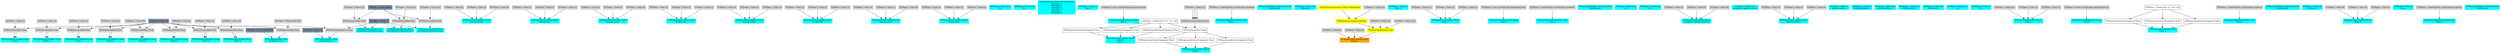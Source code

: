 digraph G {
node0 [shape="box" color="cyan" style="filled" label="VFXExpressionCombine Float2
Count_a"]
node1 [shape="box" color="lightgray" style="filled" label="VFXExpressionMax Float"]
node2 [shape="box" color="lightgray" style="filled" label="VFXValue`1 Float (1)"]
node3 [shape="box" color="lightslategray" style="filled" label="VFXValue`1 Float (0)"]
node4 [shape="box" color="cyan" style="filled" label="VFXExpressionCombine Float2
Delay_a"]
node5 [shape="box" color="lightgray" style="filled" label="VFXExpressionMax Float"]
node6 [shape="box" color="lightgray" style="filled" label="VFXValue`1 Float (0)"]
node7 [shape="box" color="cyan" style="filled" label="VFXExpressionCombine Float2
Count_a"]
node8 [shape="box" color="lightgray" style="filled" label="VFXExpressionMax Float"]
node9 [shape="box" color="lightgray" style="filled" label="VFXValue`1 Float (2)"]
node10 [shape="box" color="cyan" style="filled" label="VFXExpressionCombine Float2
Delay_a"]
node11 [shape="box" color="lightgray" style="filled" label="VFXExpressionMax Float"]
node12 [shape="box" color="lightgray" style="filled" label="VFXValue`1 Float (0)"]
node13 [shape="box" color="cyan" style="filled" label="VFXExpressionCombine Float2
Count_a"]
node14 [shape="box" color="lightgray" style="filled" label="VFXExpressionMax Float"]
node15 [shape="box" color="lightgray" style="filled" label="VFXValue`1 Float (20)"]
node16 [shape="box" color="cyan" style="filled" label="VFXExpressionCombine Float2
Delay_a"]
node17 [shape="box" color="lightgray" style="filled" label="VFXExpressionMax Float"]
node18 [shape="box" color="lightgray" style="filled" label="VFXValue`1 Float (0)"]
node19 [shape="box" color="cyan" style="filled" label="VFXExpressionCombine Float2
Count_a"]
node20 [shape="box" color="lightgray" style="filled" label="VFXExpressionMax Float"]
node21 [shape="box" color="lightgray" style="filled" label="VFXValue`1 Float (1)"]
node22 [shape="box" color="cyan" style="filled" label="VFXExpressionCombine Float2
Delay_a"]
node23 [shape="box" color="lightgray" style="filled" label="VFXExpressionMax Float"]
node24 [shape="box" color="lightgray" style="filled" label="VFXValue`1 Float (0)"]
node25 [shape="box" color="cyan" style="filled" label="VFXExpressionCombine Float3
bounds_center"]
node26 [shape="box" color="lightgray" style="filled" label="VFXValue`1 Float (0)"]
node27 [shape="box" color="lightgray" style="filled" label="VFXValue`1 Float (1)"]
node28 [shape="box" color="lightgray" style="filled" label="VFXValue`1 Float (0)"]
node29 [shape="box" color="cyan" style="filled" label="VFXExpressionCombine Float3
bounds_size"]
node30 [shape="box" color="lightgray" style="filled" label="VFXValue`1 Float (2)"]
node31 [shape="box" color="lightgray" style="filled" label="VFXValue`1 Float (3)"]
node32 [shape="box" color="lightgray" style="filled" label="VFXValue`1 Float (2)"]
node33 [shape="box" color="cyan" style="filled" label="VFXExpressionCombine Float3
bounds_center"]
node34 [shape="box" color="lightgray" style="filled" label="VFXValue`1 Float (0)"]
node35 [shape="box" color="lightgray" style="filled" label="VFXValue`1 Float (1)"]
node36 [shape="box" color="lightgray" style="filled" label="VFXValue`1 Float (0)"]
node37 [shape="box" color="cyan" style="filled" label="VFXExpressionCombine Float3
bounds_size"]
node38 [shape="box" color="lightgray" style="filled" label="VFXValue`1 Float (2)"]
node39 [shape="box" color="lightgray" style="filled" label="VFXValue`1 Float (3)"]
node40 [shape="box" color="lightgray" style="filled" label="VFXValue`1 Float (2)"]
node41 [shape="box" color="cyan" style="filled" label="VFXExpressionCombine Float3
bounds_center"]
node42 [shape="box" color="lightgray" style="filled" label="VFXValue`1 Float (0)"]
node43 [shape="box" color="lightgray" style="filled" label="VFXValue`1 Float (1)"]
node44 [shape="box" color="lightgray" style="filled" label="VFXValue`1 Float (0)"]
node45 [shape="box" color="cyan" style="filled" label="VFXExpressionCombine Float3
bounds_size"]
node46 [shape="box" color="lightgray" style="filled" label="VFXValue`1 Float (2)"]
node47 [shape="box" color="lightgray" style="filled" label="VFXValue`1 Float (3)"]
node48 [shape="box" color="lightgray" style="filled" label="VFXValue`1 Float (2)"]
node49 [shape="box" color="cyan" style="filled" label="VFXExpressionCombine Float3
bounds_center"]
node50 [shape="box" color="lightgray" style="filled" label="VFXValue`1 Float (0)"]
node51 [shape="box" color="lightgray" style="filled" label="VFXValue`1 Float (1)"]
node52 [shape="box" color="lightgray" style="filled" label="VFXValue`1 Float (0)"]
node53 [shape="box" color="cyan" style="filled" label="VFXExpressionCombine Float3
bounds_size"]
node54 [shape="box" color="lightgray" style="filled" label="VFXValue`1 Float (2)"]
node55 [shape="box" color="lightgray" style="filled" label="VFXValue`1 Float (3)"]
node56 [shape="box" color="lightgray" style="filled" label="VFXValue`1 Float (2)"]
node57 [shape="box" color="cyan" style="filled" label="VFXValue`1 Float (0,1)
A_a"]
node58 [shape="box" color="cyan" style="filled" label="VFXValue`1 Float (0,2)
B_a"]
node59 [shape="box" color="cyan" style="filled" label="VFXBuiltInExpression Float (DeltaTime)
deltaTime_a
deltaTime_a
deltaTime_a
deltaTime_b
deltaTime_c
deltaTime_a"]
node60 [shape="box" color="cyan" style="filled" label="VFXValue`1 Float (4)
Size_b"]
node61 [shape="box" color="cyan" style="filled" label="VFXExpressionBakeCurve Float4
Size_c"]
node62 [shape="box" color="lightgray" style="filled" label="VFXValue`1 Curve (UnityEngine.AnimationCurve)"]
node63 [shape="box" color="cyan" style="filled" label="VFXExpressionCombine Float3
Color_d
Color_e"]
node64 [shape="box" label="VFXExpressionExtractComponent Float"]
node65 [shape="box" label="VFXValue`1 Float4 ((4.8, 3.0, 1.6, 1.0))"]
node66 [shape="box" label="VFXExpressionExtractComponent Float"]
node67 [shape="box" label="VFXExpressionExtractComponent Float"]
node68 [shape="box" color="cyan" style="filled" label="VFXExpressionBakeGradient Float
Color_e"]
node69 [shape="box" color="lightgray" style="filled" label="VFXValue`1 ColorGradient (UnityEngine.Gradient)"]
node70 [shape="box" color="cyan" style="filled" label="VFXExpressionDivide Float
invSoftParticlesFadeDistance"]
node71 [shape="box" color="lightslategray" style="filled" label="VFXValue`1 Float (1)"]
node72 [shape="box" color="lightgray" style="filled" label="VFXExpressionMax Float"]
node73 [shape="box" color="lightgray" style="filled" label="VFXValue`1 Float (0,5)"]
node74 [shape="box" color="lightslategray" style="filled" label="VFXValue`1 Float (0,001)"]
node75 [shape="box" color="cyan" style="filled" label="VFXTexture2DValue Texture2D (874)
mainTexture"]
node76 [shape="box" color="cyan" style="filled" label="VFXValue`1 Float (0,2)
Lifetime_a"]
node77 [shape="box" color="orange" style="filled" label="VFXExpressionCombine Float3
Angle_b"]
node78 [shape="box" color="lightgray" style="filled" label="VFXValue`1 Float (0)"]
node79 [shape="box" color="lightgray" style="filled" label="VFXValue`1 Float (0)"]
node80 [shape="box" color="yellow" style="filled" label="VFXExpressionBranch Float"]
node81 [shape="box" color="yellow" style="filled" label="VFXExpressionCondition Boolean"]
node82 [shape="box" color="yellow" style="filled" label="VFXAttributeExpression Uint32 (spawnIndex)"]
node83 [shape="box" color="lightgray" style="filled" label="VFXValue`1 Uint32 (0)"]
node84 [shape="box" color="lightgray" style="filled" label="VFXValue`1 Float (45)"]
node85 [shape="box" color="lightgray" style="filled" label="VFXValue`1 Float (135)"]
node86 [shape="box" color="cyan" style="filled" label="VFXValue`1 Float (4)
Size_b"]
node87 [shape="box" color="cyan" style="filled" label="VFXExpressionCombine Float3
Scale_c"]
node88 [shape="box" color="lightgray" style="filled" label="VFXValue`1 Float (0,1)"]
node89 [shape="box" color="lightgray" style="filled" label="VFXValue`1 Float (1)"]
node90 [shape="box" color="lightgray" style="filled" label="VFXValue`1 Float (1)"]
node91 [shape="box" color="cyan" style="filled" label="VFXExpressionBakeCurve Float4
Size_d"]
node92 [shape="box" color="lightgray" style="filled" label="VFXValue`1 Curve (UnityEngine.AnimationCurve)"]
node93 [shape="box" color="cyan" style="filled" label="VFXExpressionBakeGradient Float
Color_f"]
node94 [shape="box" color="lightgray" style="filled" label="VFXValue`1 ColorGradient (UnityEngine.Gradient)"]
node95 [shape="box" color="cyan" style="filled" label="VFXExpressionDivide Float
invSoftParticlesFadeDistance"]
node96 [shape="box" color="lightgray" style="filled" label="VFXExpressionMax Float"]
node97 [shape="box" color="lightgray" style="filled" label="VFXValue`1 Float (0,5)"]
node98 [shape="box" color="cyan" style="filled" label="VFXTexture2DValue Texture2D (874)
mainTexture"]
node99 [shape="box" color="cyan" style="filled" label="VFXValue`1 Float (0,1)
A_a"]
node100 [shape="box" color="cyan" style="filled" label="VFXValue`1 Float (0,4)
B_a"]
node101 [shape="box" color="cyan" style="filled" label="VFXExpressionCombine Float3
ArcSphere_sphere_center_b"]
node102 [shape="box" color="lightgray" style="filled" label="VFXValue`1 Float (0)"]
node103 [shape="box" color="lightgray" style="filled" label="VFXValue`1 Float (0)"]
node104 [shape="box" color="lightgray" style="filled" label="VFXValue`1 Float (0)"]
node105 [shape="box" color="cyan" style="filled" label="VFXValue`1 Float (0,1)
ArcSphere_sphere_radius_b"]
node106 [shape="box" color="cyan" style="filled" label="VFXExpressionMin Float
ArcSphere_arc_b"]
node107 [shape="box" color="lightgray" style="filled" label="VFXExpressionMax Float"]
node108 [shape="box" color="lightgray" style="filled" label="VFXValue`1 Float (6,283185)"]
node109 [shape="box" color="lightslategray" style="filled" label="VFXValue`1 Float (6,283185)"]
node110 [shape="box" color="cyan" style="filled" label="VFXExpressionPow Float
volumeFactor_b"]
node111 [shape="box" color="lightgray" style="filled" label="VFXExpressionSubtract Float"]
node112 [shape="box" color="lightslategray" style="filled" label="VFXValue`1 Float (3)"]
node113 [shape="box" color="cyan" style="filled" label="VFXExpressionCombine Float3
Sphere_center_a"]
node114 [shape="box" color="lightgray" style="filled" label="VFXValue`1 Float (0)"]
node115 [shape="box" color="lightgray" style="filled" label="VFXValue`1 Float (0)"]
node116 [shape="box" color="lightgray" style="filled" label="VFXValue`1 Float (0)"]
node117 [shape="box" color="cyan" style="filled" label="VFXValue`1 Float (1)
Sphere_radius_a"]
node118 [shape="box" color="cyan" style="filled" label="VFXValue`1 Float (5)
attractionSpeed_a"]
node119 [shape="box" color="cyan" style="filled" label="VFXValue`1 Float (20)
attractionForce_a"]
node120 [shape="box" color="cyan" style="filled" label="VFXValue`1 Float (0,1)
stickDistance_a"]
node121 [shape="box" color="cyan" style="filled" label="VFXValue`1 Float (50)
stickForce_a"]
node122 [shape="box" color="cyan" style="filled" label="VFXValue`1 Float (0,1)
A_b"]
node123 [shape="box" color="cyan" style="filled" label="VFXValue`1 Float (1)
B_b"]
node124 [shape="box" color="cyan" style="filled" label="VFXExpressionCombine Float3
Scale_c"]
node125 [shape="box" color="lightgray" style="filled" label="VFXValue`1 Float (0,2)"]
node126 [shape="box" color="lightgray" style="filled" label="VFXValue`1 Float (1)"]
node127 [shape="box" color="lightgray" style="filled" label="VFXValue`1 Float (1)"]
node128 [shape="box" color="cyan" style="filled" label="VFXExpressionBakeCurve Float4
Size_d"]
node129 [shape="box" color="lightgray" style="filled" label="VFXValue`1 Curve (UnityEngine.AnimationCurve)"]
node130 [shape="box" color="cyan" style="filled" label="VFXExpressionCombine Float3
Color_e"]
node131 [shape="box" label="VFXExpressionExtractComponent Float"]
node132 [shape="box" label="VFXValue`1 Float4 ((0.8, 2.1, 4.6, 1.0))"]
node133 [shape="box" label="VFXExpressionExtractComponent Float"]
node134 [shape="box" label="VFXExpressionExtractComponent Float"]
node135 [shape="box" color="cyan" style="filled" label="VFXExpressionBakeGradient Float
Color_f"]
node136 [shape="box" color="lightgray" style="filled" label="VFXValue`1 ColorGradient (UnityEngine.Gradient)"]
node137 [shape="box" color="cyan" style="filled" label="VFXExpressionDivide Float
invSoftParticlesFadeDistance"]
node138 [shape="box" color="lightgray" style="filled" label="VFXExpressionMax Float"]
node139 [shape="box" color="lightgray" style="filled" label="VFXValue`1 Float (0,5)"]
node140 [shape="box" color="cyan" style="filled" label="VFXTexture2DValue Texture2D (874)
mainTexture"]
node141 [shape="box" color="cyan" style="filled" label="VFXValue`1 Float (3)
Lifetime_a"]
node142 [shape="box" color="cyan" style="filled" label="VFXExpressionCombine Float3
Angle_b"]
node143 [shape="box" color="lightgray" style="filled" label="VFXValue`1 Float (0)"]
node144 [shape="box" color="lightgray" style="filled" label="VFXValue`1 Float (0)"]
node145 [shape="box" color="lightgray" style="filled" label="VFXValue`1 Float (0)"]
node146 [shape="box" color="cyan" style="filled" label="VFXValue`1 Float (3)
Size_a"]
node147 [shape="box" color="cyan" style="filled" label="VFXExpressionCombine Float3
Color_b"]
node148 [shape="box" label="VFXExpressionExtractComponent Float"]
node149 [shape="box" label="VFXExpressionMul Float4"]
node150 [shape="box" color="lightgray" style="filled" label="VFXExpressionCombine Float4"]
node151 [shape="box" color="lightgray" style="filled" label="VFXValue`1 Float (0,2)"]
node152 [shape="box" label="VFXExpressionExtractComponent Float"]
node153 [shape="box" label="VFXExpressionExtractComponent Float"]
node154 [shape="box" color="cyan" style="filled" label="VFXExpressionBakeGradient Float
Color_c"]
node155 [shape="box" color="lightgray" style="filled" label="VFXValue`1 ColorGradient (UnityEngine.Gradient)"]
node156 [shape="box" color="cyan" style="filled" label="VFXTexture2DValue Texture2D (874)
mainTexture"]
node1 -> node0 [headlabel="0"]
node1 -> node0 [headlabel="1"]
node2 -> node1 [headlabel="0"]
node3 -> node1 [headlabel="1"]
node5 -> node4 [headlabel="0"]
node5 -> node4 [headlabel="1"]
node6 -> node5 [headlabel="0"]
node3 -> node5 [headlabel="1"]
node8 -> node7 [headlabel="0"]
node8 -> node7 [headlabel="1"]
node9 -> node8 [headlabel="0"]
node3 -> node8 [headlabel="1"]
node11 -> node10 [headlabel="0"]
node11 -> node10 [headlabel="1"]
node12 -> node11 [headlabel="0"]
node3 -> node11 [headlabel="1"]
node14 -> node13 [headlabel="0"]
node14 -> node13 [headlabel="1"]
node15 -> node14 [headlabel="0"]
node3 -> node14 [headlabel="1"]
node17 -> node16 [headlabel="0"]
node17 -> node16 [headlabel="1"]
node18 -> node17 [headlabel="0"]
node3 -> node17 [headlabel="1"]
node20 -> node19 [headlabel="0"]
node20 -> node19 [headlabel="1"]
node21 -> node20 [headlabel="0"]
node3 -> node20 [headlabel="1"]
node23 -> node22 [headlabel="0"]
node23 -> node22 [headlabel="1"]
node24 -> node23 [headlabel="0"]
node3 -> node23 [headlabel="1"]
node26 -> node25 [headlabel="0"]
node27 -> node25 [headlabel="1"]
node28 -> node25 [headlabel="2"]
node30 -> node29 [headlabel="0"]
node31 -> node29 [headlabel="1"]
node32 -> node29 [headlabel="2"]
node34 -> node33 [headlabel="0"]
node35 -> node33 [headlabel="1"]
node36 -> node33 [headlabel="2"]
node38 -> node37 [headlabel="0"]
node39 -> node37 [headlabel="1"]
node40 -> node37 [headlabel="2"]
node42 -> node41 [headlabel="0"]
node43 -> node41 [headlabel="1"]
node44 -> node41 [headlabel="2"]
node46 -> node45 [headlabel="0"]
node47 -> node45 [headlabel="1"]
node48 -> node45 [headlabel="2"]
node50 -> node49 [headlabel="0"]
node51 -> node49 [headlabel="1"]
node52 -> node49 [headlabel="2"]
node54 -> node53 [headlabel="0"]
node55 -> node53 [headlabel="1"]
node56 -> node53 [headlabel="2"]
node62 -> node61 
node64 -> node63 [headlabel="0"]
node66 -> node63 [headlabel="1"]
node67 -> node63 [headlabel="2"]
node65 -> node64 
node65 -> node66 
node65 -> node67 
node69 -> node68 
node71 -> node70 [headlabel="0"]
node72 -> node70 [headlabel="1"]
node73 -> node72 [headlabel="0"]
node74 -> node72 [headlabel="1"]
node78 -> node77 [headlabel="0"]
node79 -> node77 [headlabel="1"]
node80 -> node77 [headlabel="2"]
node81 -> node80 [headlabel="0"]
node84 -> node80 [headlabel="1"]
node85 -> node80 [headlabel="2"]
node82 -> node81 [headlabel="0"]
node83 -> node81 [headlabel="1"]
node88 -> node87 [headlabel="0"]
node89 -> node87 [headlabel="1"]
node90 -> node87 [headlabel="2"]
node92 -> node91 
node94 -> node93 
node71 -> node95 [headlabel="0"]
node96 -> node95 [headlabel="1"]
node97 -> node96 [headlabel="0"]
node74 -> node96 [headlabel="1"]
node102 -> node101 [headlabel="0"]
node103 -> node101 [headlabel="1"]
node104 -> node101 [headlabel="2"]
node107 -> node106 [headlabel="0"]
node109 -> node106 [headlabel="1"]
node108 -> node107 [headlabel="0"]
node3 -> node107 [headlabel="1"]
node111 -> node110 [headlabel="0"]
node112 -> node110 [headlabel="1"]
node71 -> node111 [headlabel="0"]
node3 -> node111 [headlabel="1"]
node114 -> node113 [headlabel="0"]
node115 -> node113 [headlabel="1"]
node116 -> node113 [headlabel="2"]
node125 -> node124 [headlabel="0"]
node126 -> node124 [headlabel="1"]
node127 -> node124 [headlabel="2"]
node129 -> node128 
node131 -> node130 [headlabel="0"]
node133 -> node130 [headlabel="1"]
node134 -> node130 [headlabel="2"]
node132 -> node131 
node132 -> node133 
node132 -> node134 
node136 -> node135 
node71 -> node137 [headlabel="0"]
node138 -> node137 [headlabel="1"]
node139 -> node138 [headlabel="0"]
node74 -> node138 [headlabel="1"]
node143 -> node142 [headlabel="0"]
node144 -> node142 [headlabel="1"]
node145 -> node142 [headlabel="2"]
node148 -> node147 [headlabel="0"]
node152 -> node147 [headlabel="1"]
node153 -> node147 [headlabel="2"]
node149 -> node148 
node65 -> node149 [headlabel="0"]
node150 -> node149 [headlabel="1"]
node151 -> node150 [headlabel="0"]
node151 -> node150 [headlabel="1"]
node151 -> node150 [headlabel="2"]
node151 -> node150 [headlabel="3"]
node149 -> node152 
node149 -> node153 
node155 -> node154 
}
